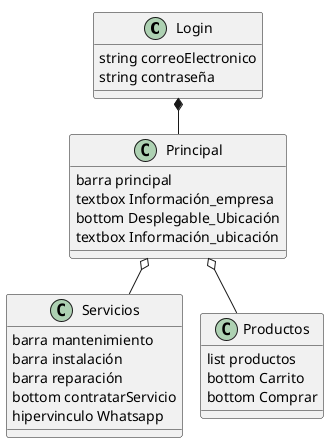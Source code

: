 @startuml

!pragma layout smetana

class Login{

    string correoElectronico
    string contraseña

}

class Principal{

    barra principal
    textbox Información_empresa
    bottom Desplegable_Ubicación
    textbox Información_ubicación



}

class Servicios{

    barra mantenimiento
    barra instalación
    barra reparación
    bottom contratarServicio
    hipervinculo Whatsapp
}

Class Productos{

    list productos
    bottom Carrito
    bottom Comprar

}


Login *-- Principal
Principal o-- Servicios
Principal o-- Productos

@enduml